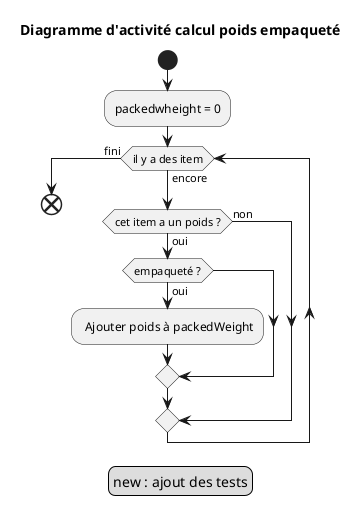 @startuml
    Title Diagramme d'activité calcul poids empaqueté

    start
        :packedwheight = 0;
        while (il y a des item) is (encore)
            if (cet item a un poids ?) then (oui)
                if (empaqueté ?)  then (oui)
                    : Ajouter poids à packedWeight;
                endif
            else (non)
            endif
        endwhile (fini)
    end

    legend
        new : ajout des tests
    endlegend
@enduml